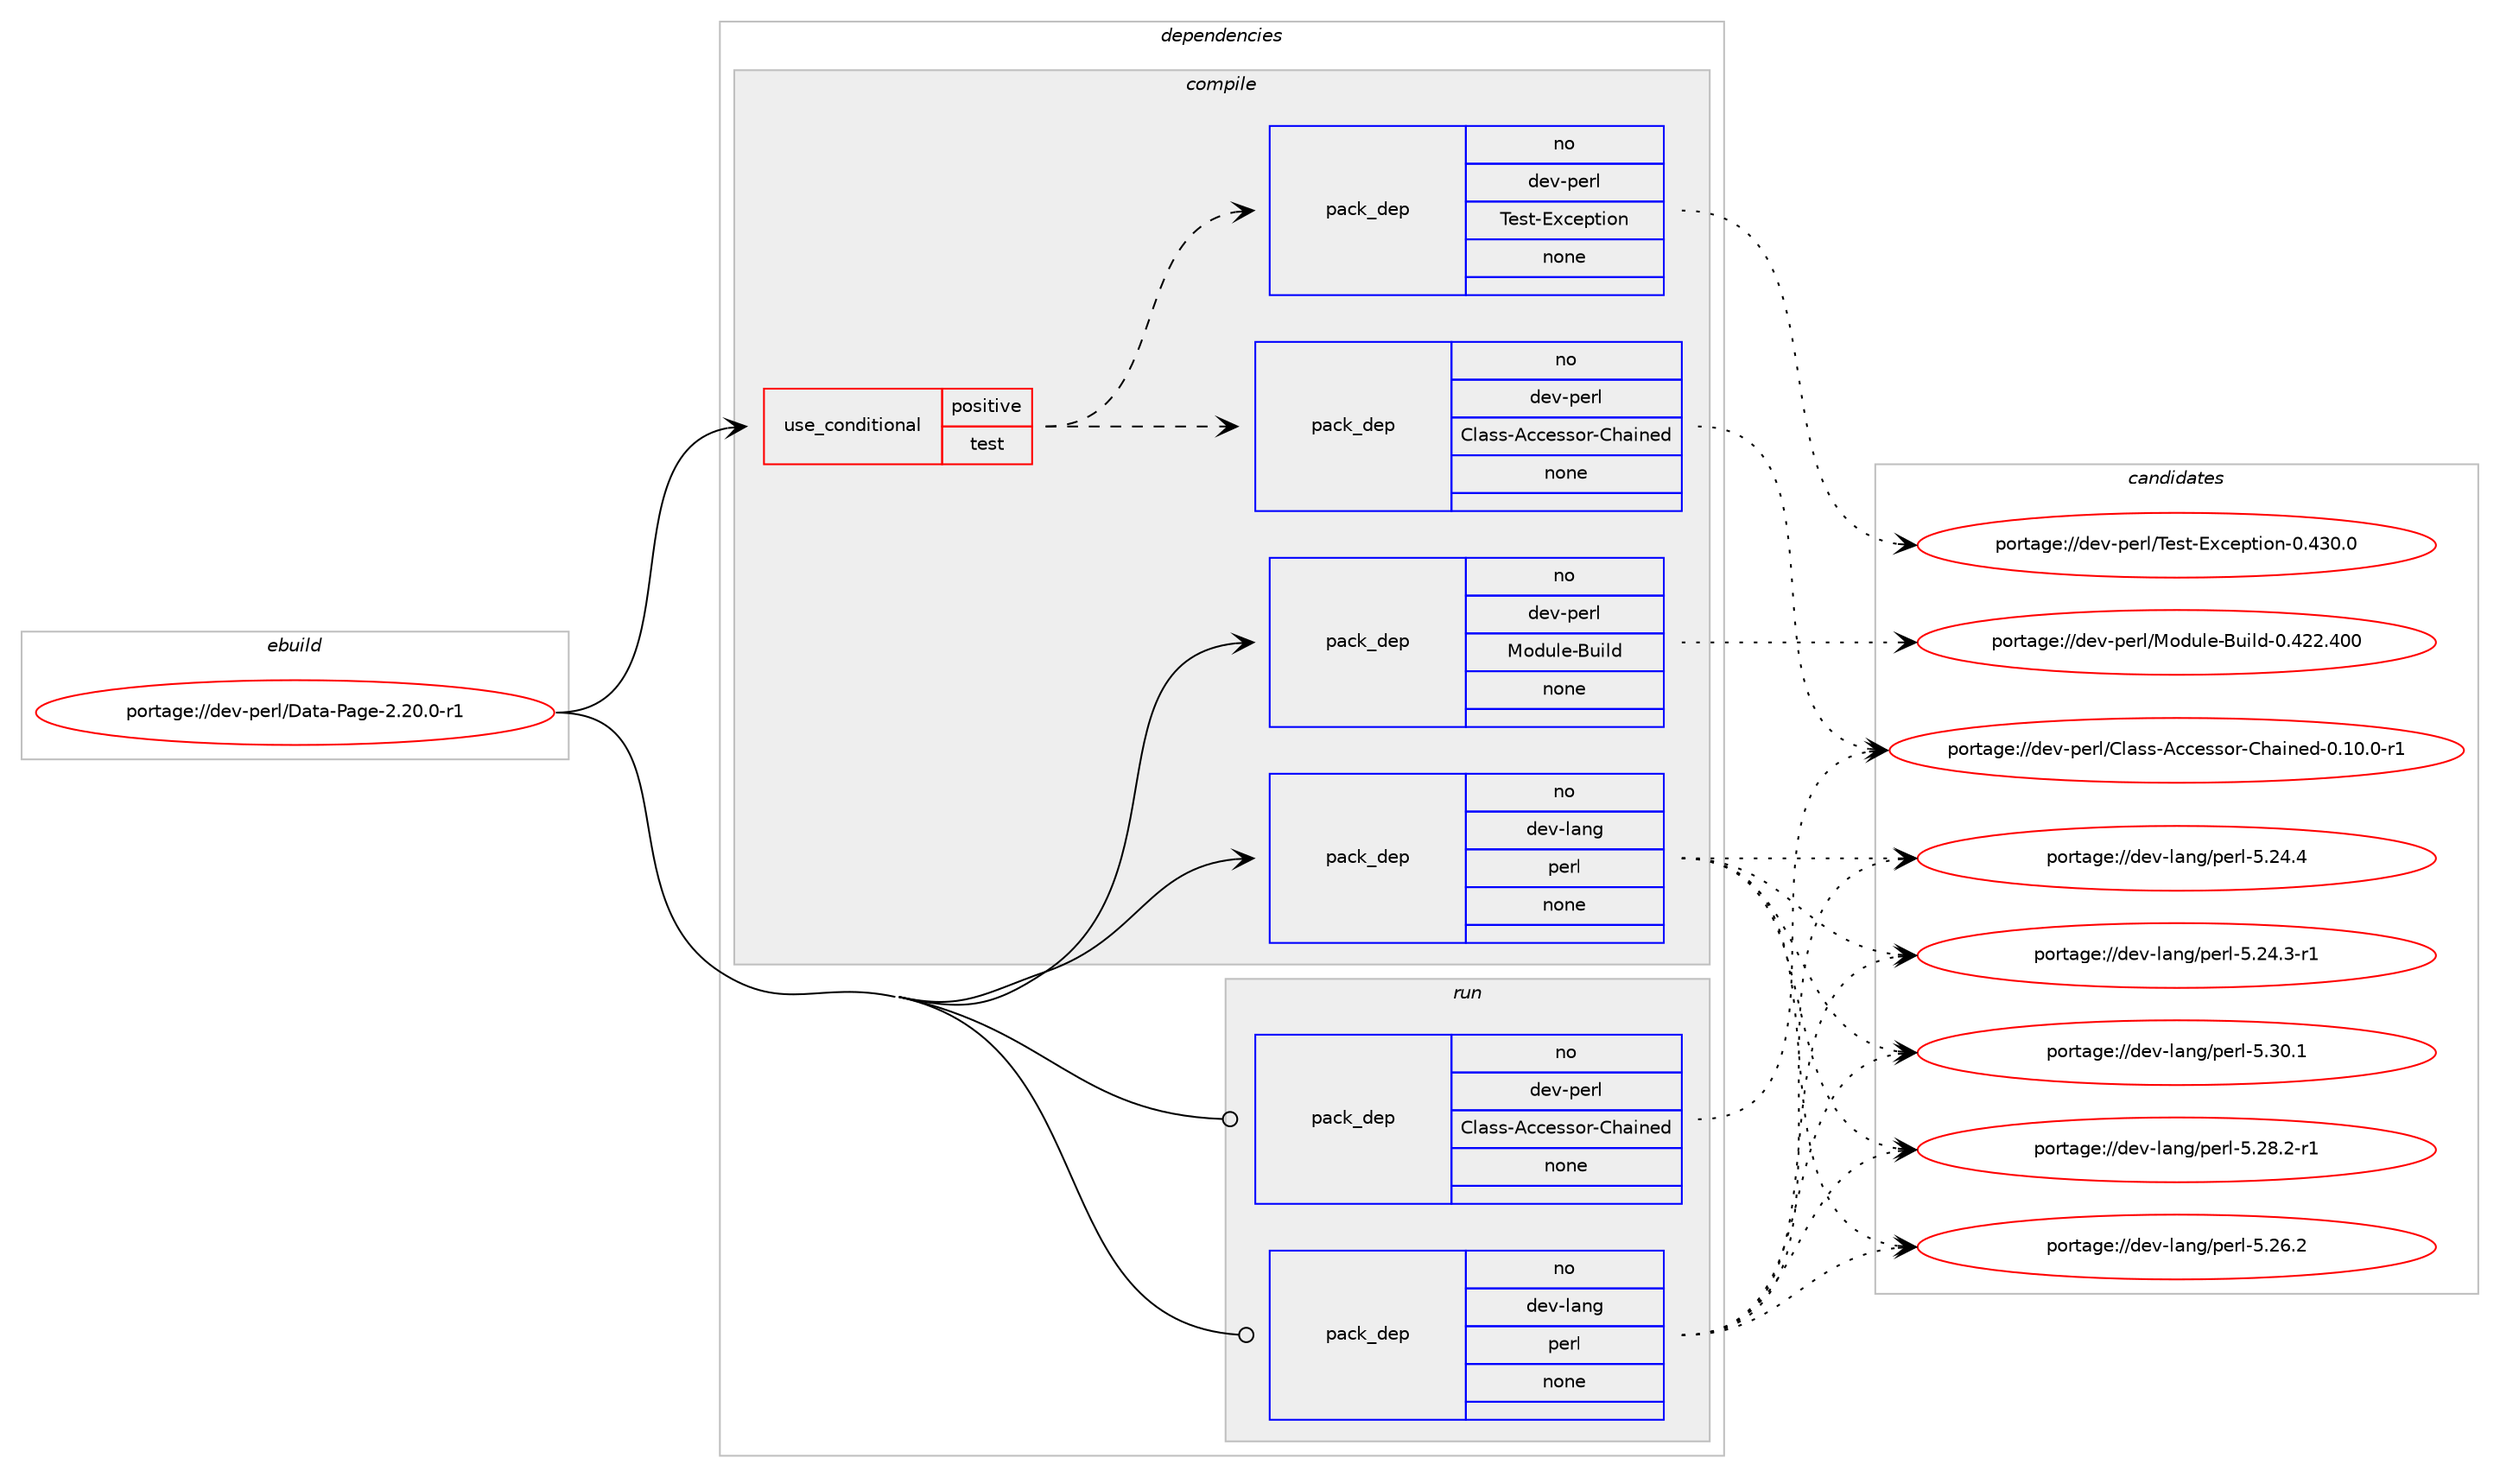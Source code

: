 digraph prolog {

# *************
# Graph options
# *************

newrank=true;
concentrate=true;
compound=true;
graph [rankdir=LR,fontname=Helvetica,fontsize=10,ranksep=1.5];#, ranksep=2.5, nodesep=0.2];
edge  [arrowhead=vee];
node  [fontname=Helvetica,fontsize=10];

# **********
# The ebuild
# **********

subgraph cluster_leftcol {
color=gray;
rank=same;
label=<<i>ebuild</i>>;
id [label="portage://dev-perl/Data-Page-2.20.0-r1", color=red, width=4, href="../dev-perl/Data-Page-2.20.0-r1.svg"];
}

# ****************
# The dependencies
# ****************

subgraph cluster_midcol {
color=gray;
label=<<i>dependencies</i>>;
subgraph cluster_compile {
fillcolor="#eeeeee";
style=filled;
label=<<i>compile</i>>;
subgraph cond122434 {
dependency497006 [label=<<TABLE BORDER="0" CELLBORDER="1" CELLSPACING="0" CELLPADDING="4"><TR><TD ROWSPAN="3" CELLPADDING="10">use_conditional</TD></TR><TR><TD>positive</TD></TR><TR><TD>test</TD></TR></TABLE>>, shape=none, color=red];
subgraph pack369477 {
dependency497007 [label=<<TABLE BORDER="0" CELLBORDER="1" CELLSPACING="0" CELLPADDING="4" WIDTH="220"><TR><TD ROWSPAN="6" CELLPADDING="30">pack_dep</TD></TR><TR><TD WIDTH="110">no</TD></TR><TR><TD>dev-perl</TD></TR><TR><TD>Class-Accessor-Chained</TD></TR><TR><TD>none</TD></TR><TR><TD></TD></TR></TABLE>>, shape=none, color=blue];
}
dependency497006:e -> dependency497007:w [weight=20,style="dashed",arrowhead="vee"];
subgraph pack369478 {
dependency497008 [label=<<TABLE BORDER="0" CELLBORDER="1" CELLSPACING="0" CELLPADDING="4" WIDTH="220"><TR><TD ROWSPAN="6" CELLPADDING="30">pack_dep</TD></TR><TR><TD WIDTH="110">no</TD></TR><TR><TD>dev-perl</TD></TR><TR><TD>Test-Exception</TD></TR><TR><TD>none</TD></TR><TR><TD></TD></TR></TABLE>>, shape=none, color=blue];
}
dependency497006:e -> dependency497008:w [weight=20,style="dashed",arrowhead="vee"];
}
id:e -> dependency497006:w [weight=20,style="solid",arrowhead="vee"];
subgraph pack369479 {
dependency497009 [label=<<TABLE BORDER="0" CELLBORDER="1" CELLSPACING="0" CELLPADDING="4" WIDTH="220"><TR><TD ROWSPAN="6" CELLPADDING="30">pack_dep</TD></TR><TR><TD WIDTH="110">no</TD></TR><TR><TD>dev-lang</TD></TR><TR><TD>perl</TD></TR><TR><TD>none</TD></TR><TR><TD></TD></TR></TABLE>>, shape=none, color=blue];
}
id:e -> dependency497009:w [weight=20,style="solid",arrowhead="vee"];
subgraph pack369480 {
dependency497010 [label=<<TABLE BORDER="0" CELLBORDER="1" CELLSPACING="0" CELLPADDING="4" WIDTH="220"><TR><TD ROWSPAN="6" CELLPADDING="30">pack_dep</TD></TR><TR><TD WIDTH="110">no</TD></TR><TR><TD>dev-perl</TD></TR><TR><TD>Module-Build</TD></TR><TR><TD>none</TD></TR><TR><TD></TD></TR></TABLE>>, shape=none, color=blue];
}
id:e -> dependency497010:w [weight=20,style="solid",arrowhead="vee"];
}
subgraph cluster_compileandrun {
fillcolor="#eeeeee";
style=filled;
label=<<i>compile and run</i>>;
}
subgraph cluster_run {
fillcolor="#eeeeee";
style=filled;
label=<<i>run</i>>;
subgraph pack369481 {
dependency497011 [label=<<TABLE BORDER="0" CELLBORDER="1" CELLSPACING="0" CELLPADDING="4" WIDTH="220"><TR><TD ROWSPAN="6" CELLPADDING="30">pack_dep</TD></TR><TR><TD WIDTH="110">no</TD></TR><TR><TD>dev-lang</TD></TR><TR><TD>perl</TD></TR><TR><TD>none</TD></TR><TR><TD></TD></TR></TABLE>>, shape=none, color=blue];
}
id:e -> dependency497011:w [weight=20,style="solid",arrowhead="odot"];
subgraph pack369482 {
dependency497012 [label=<<TABLE BORDER="0" CELLBORDER="1" CELLSPACING="0" CELLPADDING="4" WIDTH="220"><TR><TD ROWSPAN="6" CELLPADDING="30">pack_dep</TD></TR><TR><TD WIDTH="110">no</TD></TR><TR><TD>dev-perl</TD></TR><TR><TD>Class-Accessor-Chained</TD></TR><TR><TD>none</TD></TR><TR><TD></TD></TR></TABLE>>, shape=none, color=blue];
}
id:e -> dependency497012:w [weight=20,style="solid",arrowhead="odot"];
}
}

# **************
# The candidates
# **************

subgraph cluster_choices {
rank=same;
color=gray;
label=<<i>candidates</i>>;

subgraph choice369477 {
color=black;
nodesep=1;
choice1001011184511210111410847671089711511545659999101115115111114456710497105110101100454846494846484511449 [label="portage://dev-perl/Class-Accessor-Chained-0.10.0-r1", color=red, width=4,href="../dev-perl/Class-Accessor-Chained-0.10.0-r1.svg"];
dependency497007:e -> choice1001011184511210111410847671089711511545659999101115115111114456710497105110101100454846494846484511449:w [style=dotted,weight="100"];
}
subgraph choice369478 {
color=black;
nodesep=1;
choice1001011184511210111410847841011151164569120991011121161051111104548465251484648 [label="portage://dev-perl/Test-Exception-0.430.0", color=red, width=4,href="../dev-perl/Test-Exception-0.430.0.svg"];
dependency497008:e -> choice1001011184511210111410847841011151164569120991011121161051111104548465251484648:w [style=dotted,weight="100"];
}
subgraph choice369479 {
color=black;
nodesep=1;
choice10010111845108971101034711210111410845534651484649 [label="portage://dev-lang/perl-5.30.1", color=red, width=4,href="../dev-lang/perl-5.30.1.svg"];
choice100101118451089711010347112101114108455346505646504511449 [label="portage://dev-lang/perl-5.28.2-r1", color=red, width=4,href="../dev-lang/perl-5.28.2-r1.svg"];
choice10010111845108971101034711210111410845534650544650 [label="portage://dev-lang/perl-5.26.2", color=red, width=4,href="../dev-lang/perl-5.26.2.svg"];
choice10010111845108971101034711210111410845534650524652 [label="portage://dev-lang/perl-5.24.4", color=red, width=4,href="../dev-lang/perl-5.24.4.svg"];
choice100101118451089711010347112101114108455346505246514511449 [label="portage://dev-lang/perl-5.24.3-r1", color=red, width=4,href="../dev-lang/perl-5.24.3-r1.svg"];
dependency497009:e -> choice10010111845108971101034711210111410845534651484649:w [style=dotted,weight="100"];
dependency497009:e -> choice100101118451089711010347112101114108455346505646504511449:w [style=dotted,weight="100"];
dependency497009:e -> choice10010111845108971101034711210111410845534650544650:w [style=dotted,weight="100"];
dependency497009:e -> choice10010111845108971101034711210111410845534650524652:w [style=dotted,weight="100"];
dependency497009:e -> choice100101118451089711010347112101114108455346505246514511449:w [style=dotted,weight="100"];
}
subgraph choice369480 {
color=black;
nodesep=1;
choice100101118451121011141084777111100117108101456611710510810045484652505046524848 [label="portage://dev-perl/Module-Build-0.422.400", color=red, width=4,href="../dev-perl/Module-Build-0.422.400.svg"];
dependency497010:e -> choice100101118451121011141084777111100117108101456611710510810045484652505046524848:w [style=dotted,weight="100"];
}
subgraph choice369481 {
color=black;
nodesep=1;
choice10010111845108971101034711210111410845534651484649 [label="portage://dev-lang/perl-5.30.1", color=red, width=4,href="../dev-lang/perl-5.30.1.svg"];
choice100101118451089711010347112101114108455346505646504511449 [label="portage://dev-lang/perl-5.28.2-r1", color=red, width=4,href="../dev-lang/perl-5.28.2-r1.svg"];
choice10010111845108971101034711210111410845534650544650 [label="portage://dev-lang/perl-5.26.2", color=red, width=4,href="../dev-lang/perl-5.26.2.svg"];
choice10010111845108971101034711210111410845534650524652 [label="portage://dev-lang/perl-5.24.4", color=red, width=4,href="../dev-lang/perl-5.24.4.svg"];
choice100101118451089711010347112101114108455346505246514511449 [label="portage://dev-lang/perl-5.24.3-r1", color=red, width=4,href="../dev-lang/perl-5.24.3-r1.svg"];
dependency497011:e -> choice10010111845108971101034711210111410845534651484649:w [style=dotted,weight="100"];
dependency497011:e -> choice100101118451089711010347112101114108455346505646504511449:w [style=dotted,weight="100"];
dependency497011:e -> choice10010111845108971101034711210111410845534650544650:w [style=dotted,weight="100"];
dependency497011:e -> choice10010111845108971101034711210111410845534650524652:w [style=dotted,weight="100"];
dependency497011:e -> choice100101118451089711010347112101114108455346505246514511449:w [style=dotted,weight="100"];
}
subgraph choice369482 {
color=black;
nodesep=1;
choice1001011184511210111410847671089711511545659999101115115111114456710497105110101100454846494846484511449 [label="portage://dev-perl/Class-Accessor-Chained-0.10.0-r1", color=red, width=4,href="../dev-perl/Class-Accessor-Chained-0.10.0-r1.svg"];
dependency497012:e -> choice1001011184511210111410847671089711511545659999101115115111114456710497105110101100454846494846484511449:w [style=dotted,weight="100"];
}
}

}
